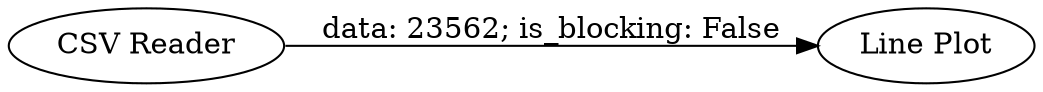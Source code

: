 digraph {
	"6619985619678312747_1" [label="Line Plot"]
	"6619985619678312747_2" [label="CSV Reader"]
	"6619985619678312747_2" -> "6619985619678312747_1" [label="data: 23562; is_blocking: False"]
	rankdir=LR
}
